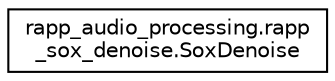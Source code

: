 digraph "Graphical Class Hierarchy"
{
  edge [fontname="Helvetica",fontsize="10",labelfontname="Helvetica",labelfontsize="10"];
  node [fontname="Helvetica",fontsize="10",shape=record];
  rankdir="LR";
  Node1 [label="rapp_audio_processing.rapp\l_sox_denoise.SoxDenoise",height=0.2,width=0.4,color="black", fillcolor="white", style="filled",URL="$classrapp__audio__processing_1_1rapp__sox__denoise_1_1SoxDenoise.html",tooltip="Performs denoising on an audio file employing Sox application. "];
}
